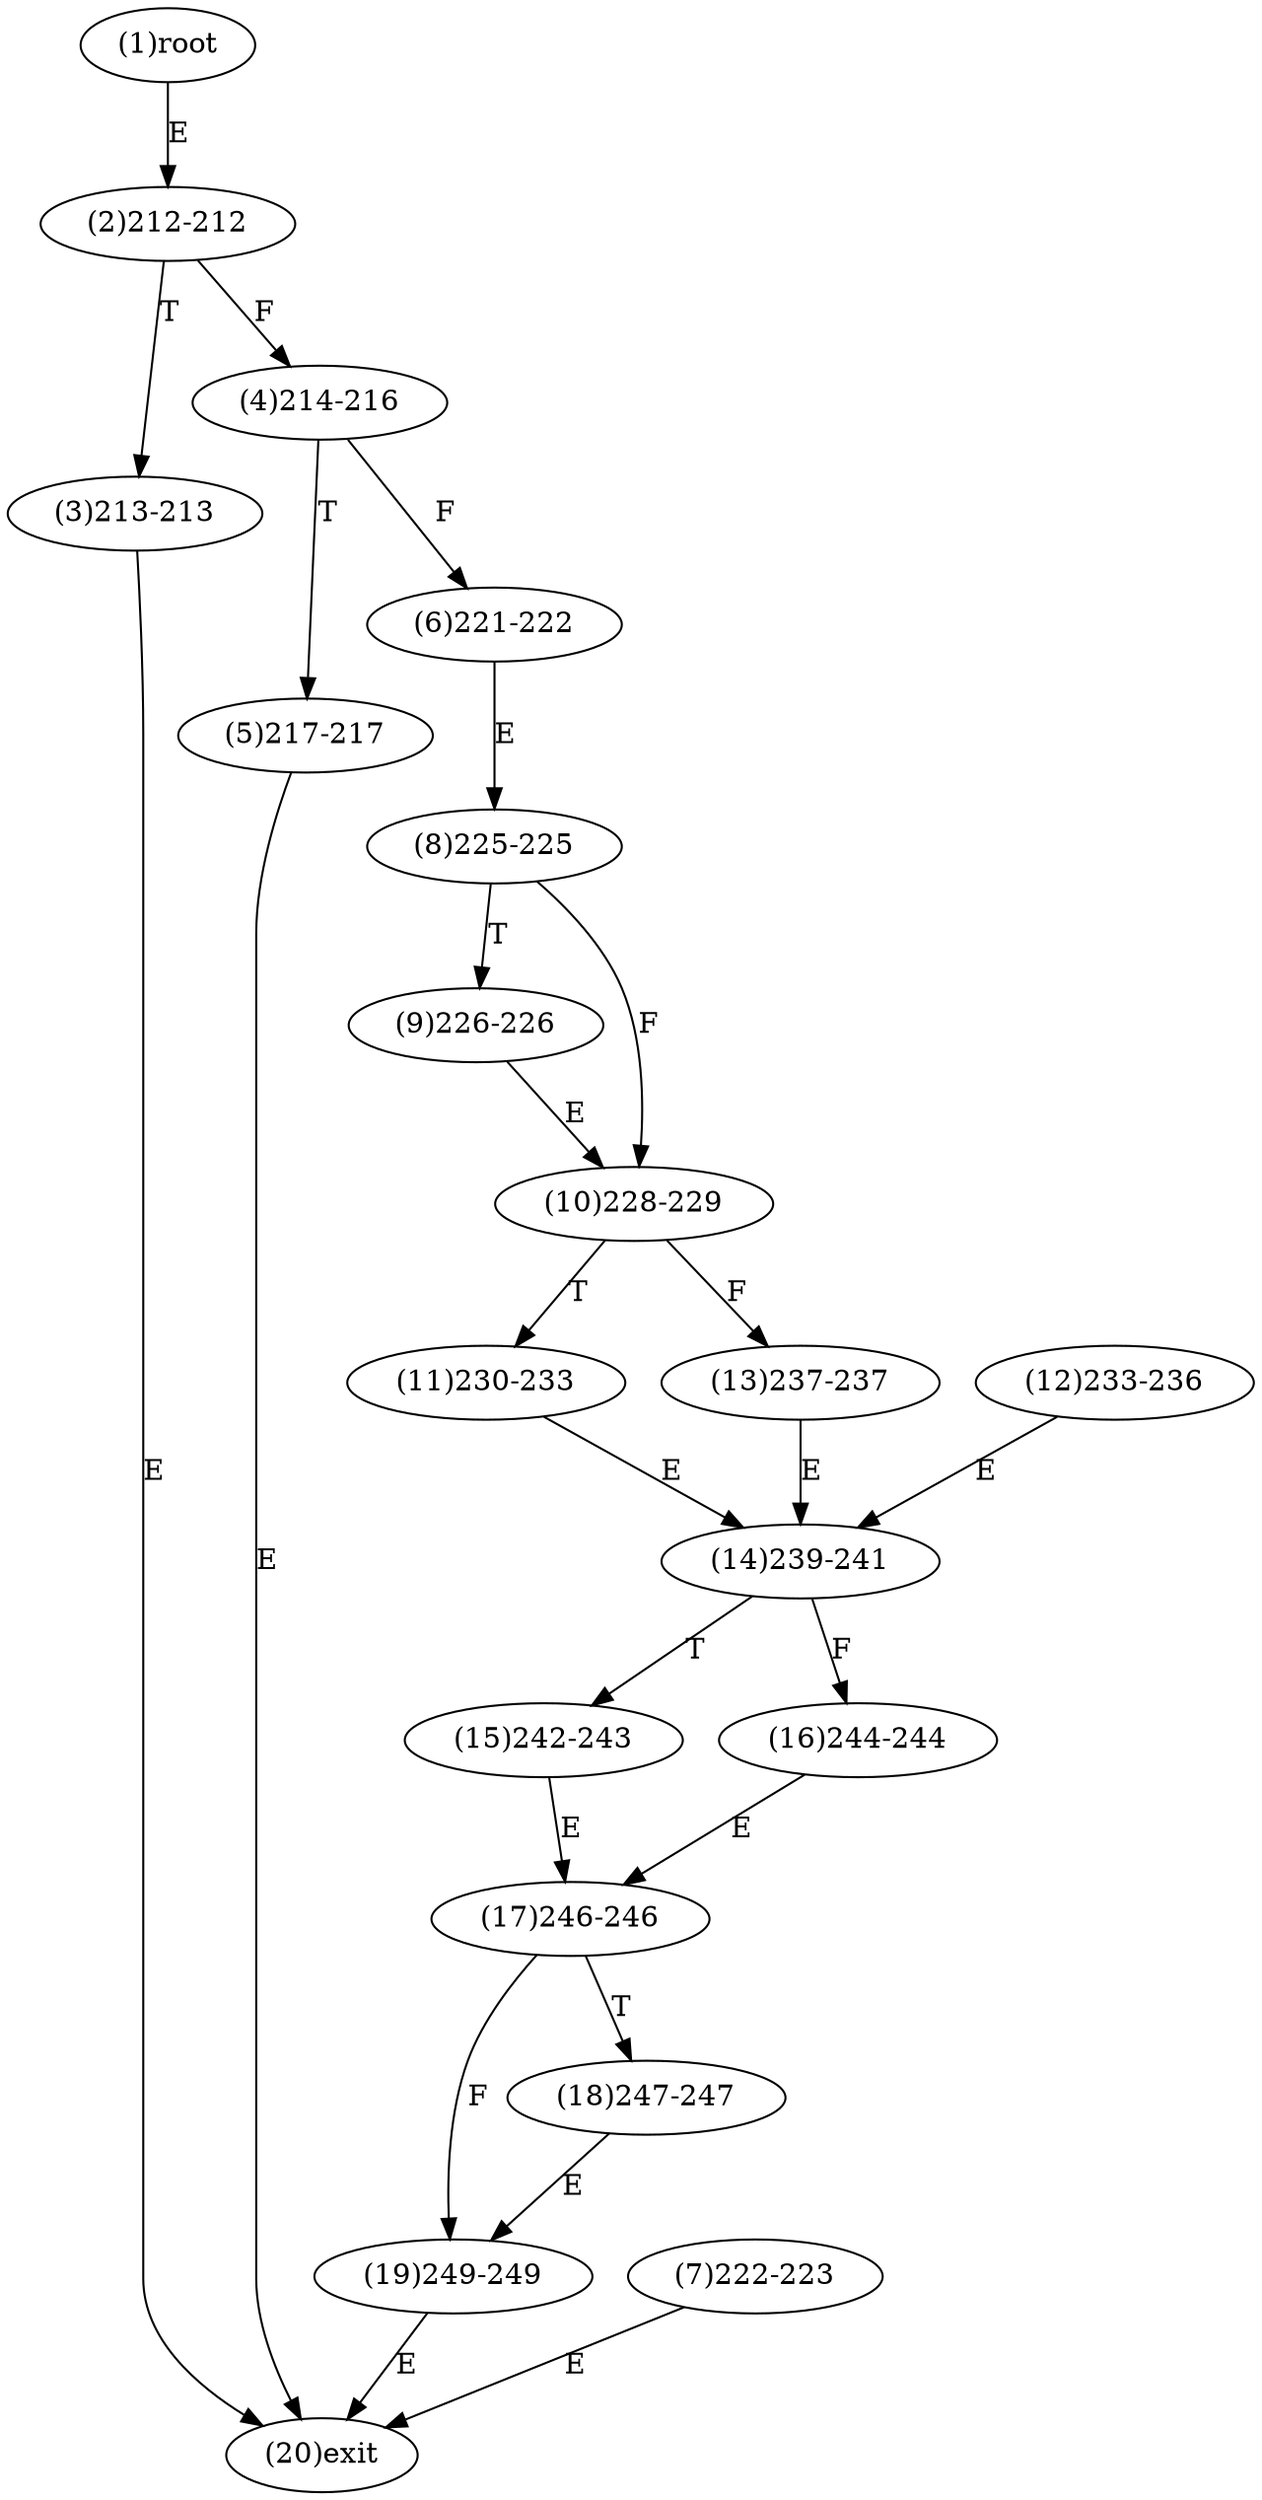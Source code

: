 digraph "" { 
1[ label="(1)root"];
2[ label="(2)212-212"];
3[ label="(3)213-213"];
4[ label="(4)214-216"];
5[ label="(5)217-217"];
6[ label="(6)221-222"];
7[ label="(7)222-223"];
8[ label="(8)225-225"];
9[ label="(9)226-226"];
10[ label="(10)228-229"];
11[ label="(11)230-233"];
12[ label="(12)233-236"];
13[ label="(13)237-237"];
14[ label="(14)239-241"];
15[ label="(15)242-243"];
17[ label="(17)246-246"];
16[ label="(16)244-244"];
19[ label="(19)249-249"];
18[ label="(18)247-247"];
20[ label="(20)exit"];
1->2[ label="E"];
2->4[ label="F"];
2->3[ label="T"];
3->20[ label="E"];
4->6[ label="F"];
4->5[ label="T"];
5->20[ label="E"];
6->8[ label="E"];
7->20[ label="E"];
8->10[ label="F"];
8->9[ label="T"];
9->10[ label="E"];
10->13[ label="F"];
10->11[ label="T"];
11->14[ label="E"];
12->14[ label="E"];
13->14[ label="E"];
14->16[ label="F"];
14->15[ label="T"];
15->17[ label="E"];
16->17[ label="E"];
17->19[ label="F"];
17->18[ label="T"];
18->19[ label="E"];
19->20[ label="E"];
}